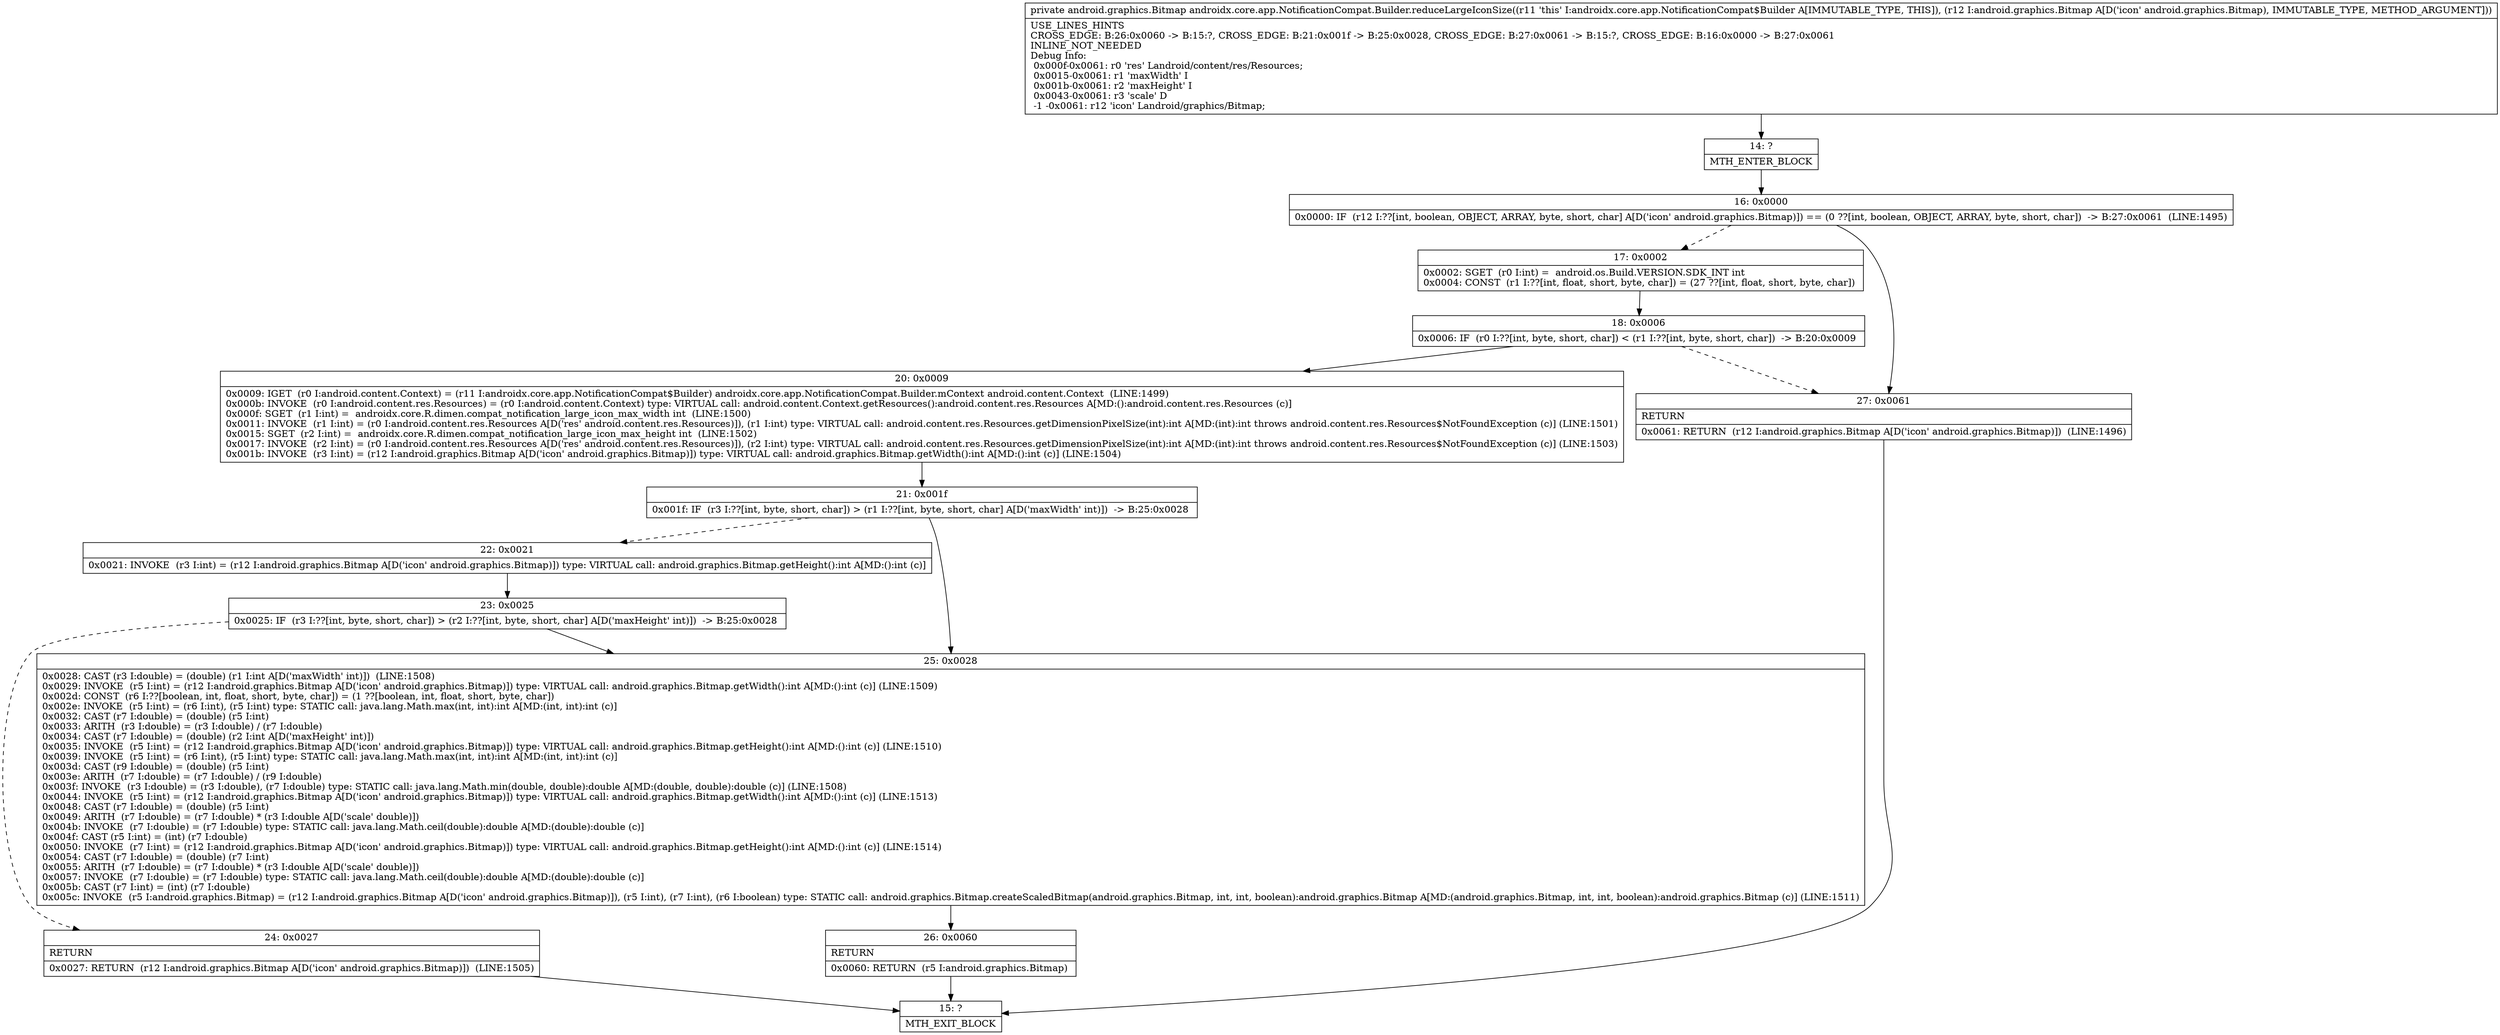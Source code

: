 digraph "CFG forandroidx.core.app.NotificationCompat.Builder.reduceLargeIconSize(Landroid\/graphics\/Bitmap;)Landroid\/graphics\/Bitmap;" {
Node_14 [shape=record,label="{14\:\ ?|MTH_ENTER_BLOCK\l}"];
Node_16 [shape=record,label="{16\:\ 0x0000|0x0000: IF  (r12 I:??[int, boolean, OBJECT, ARRAY, byte, short, char] A[D('icon' android.graphics.Bitmap)]) == (0 ??[int, boolean, OBJECT, ARRAY, byte, short, char])  \-\> B:27:0x0061  (LINE:1495)\l}"];
Node_17 [shape=record,label="{17\:\ 0x0002|0x0002: SGET  (r0 I:int) =  android.os.Build.VERSION.SDK_INT int \l0x0004: CONST  (r1 I:??[int, float, short, byte, char]) = (27 ??[int, float, short, byte, char]) \l}"];
Node_18 [shape=record,label="{18\:\ 0x0006|0x0006: IF  (r0 I:??[int, byte, short, char]) \< (r1 I:??[int, byte, short, char])  \-\> B:20:0x0009 \l}"];
Node_20 [shape=record,label="{20\:\ 0x0009|0x0009: IGET  (r0 I:android.content.Context) = (r11 I:androidx.core.app.NotificationCompat$Builder) androidx.core.app.NotificationCompat.Builder.mContext android.content.Context  (LINE:1499)\l0x000b: INVOKE  (r0 I:android.content.res.Resources) = (r0 I:android.content.Context) type: VIRTUAL call: android.content.Context.getResources():android.content.res.Resources A[MD:():android.content.res.Resources (c)]\l0x000f: SGET  (r1 I:int) =  androidx.core.R.dimen.compat_notification_large_icon_max_width int  (LINE:1500)\l0x0011: INVOKE  (r1 I:int) = (r0 I:android.content.res.Resources A[D('res' android.content.res.Resources)]), (r1 I:int) type: VIRTUAL call: android.content.res.Resources.getDimensionPixelSize(int):int A[MD:(int):int throws android.content.res.Resources$NotFoundException (c)] (LINE:1501)\l0x0015: SGET  (r2 I:int) =  androidx.core.R.dimen.compat_notification_large_icon_max_height int  (LINE:1502)\l0x0017: INVOKE  (r2 I:int) = (r0 I:android.content.res.Resources A[D('res' android.content.res.Resources)]), (r2 I:int) type: VIRTUAL call: android.content.res.Resources.getDimensionPixelSize(int):int A[MD:(int):int throws android.content.res.Resources$NotFoundException (c)] (LINE:1503)\l0x001b: INVOKE  (r3 I:int) = (r12 I:android.graphics.Bitmap A[D('icon' android.graphics.Bitmap)]) type: VIRTUAL call: android.graphics.Bitmap.getWidth():int A[MD:():int (c)] (LINE:1504)\l}"];
Node_21 [shape=record,label="{21\:\ 0x001f|0x001f: IF  (r3 I:??[int, byte, short, char]) \> (r1 I:??[int, byte, short, char] A[D('maxWidth' int)])  \-\> B:25:0x0028 \l}"];
Node_22 [shape=record,label="{22\:\ 0x0021|0x0021: INVOKE  (r3 I:int) = (r12 I:android.graphics.Bitmap A[D('icon' android.graphics.Bitmap)]) type: VIRTUAL call: android.graphics.Bitmap.getHeight():int A[MD:():int (c)]\l}"];
Node_23 [shape=record,label="{23\:\ 0x0025|0x0025: IF  (r3 I:??[int, byte, short, char]) \> (r2 I:??[int, byte, short, char] A[D('maxHeight' int)])  \-\> B:25:0x0028 \l}"];
Node_24 [shape=record,label="{24\:\ 0x0027|RETURN\l|0x0027: RETURN  (r12 I:android.graphics.Bitmap A[D('icon' android.graphics.Bitmap)])  (LINE:1505)\l}"];
Node_15 [shape=record,label="{15\:\ ?|MTH_EXIT_BLOCK\l}"];
Node_25 [shape=record,label="{25\:\ 0x0028|0x0028: CAST (r3 I:double) = (double) (r1 I:int A[D('maxWidth' int)])  (LINE:1508)\l0x0029: INVOKE  (r5 I:int) = (r12 I:android.graphics.Bitmap A[D('icon' android.graphics.Bitmap)]) type: VIRTUAL call: android.graphics.Bitmap.getWidth():int A[MD:():int (c)] (LINE:1509)\l0x002d: CONST  (r6 I:??[boolean, int, float, short, byte, char]) = (1 ??[boolean, int, float, short, byte, char]) \l0x002e: INVOKE  (r5 I:int) = (r6 I:int), (r5 I:int) type: STATIC call: java.lang.Math.max(int, int):int A[MD:(int, int):int (c)]\l0x0032: CAST (r7 I:double) = (double) (r5 I:int) \l0x0033: ARITH  (r3 I:double) = (r3 I:double) \/ (r7 I:double) \l0x0034: CAST (r7 I:double) = (double) (r2 I:int A[D('maxHeight' int)]) \l0x0035: INVOKE  (r5 I:int) = (r12 I:android.graphics.Bitmap A[D('icon' android.graphics.Bitmap)]) type: VIRTUAL call: android.graphics.Bitmap.getHeight():int A[MD:():int (c)] (LINE:1510)\l0x0039: INVOKE  (r5 I:int) = (r6 I:int), (r5 I:int) type: STATIC call: java.lang.Math.max(int, int):int A[MD:(int, int):int (c)]\l0x003d: CAST (r9 I:double) = (double) (r5 I:int) \l0x003e: ARITH  (r7 I:double) = (r7 I:double) \/ (r9 I:double) \l0x003f: INVOKE  (r3 I:double) = (r3 I:double), (r7 I:double) type: STATIC call: java.lang.Math.min(double, double):double A[MD:(double, double):double (c)] (LINE:1508)\l0x0044: INVOKE  (r5 I:int) = (r12 I:android.graphics.Bitmap A[D('icon' android.graphics.Bitmap)]) type: VIRTUAL call: android.graphics.Bitmap.getWidth():int A[MD:():int (c)] (LINE:1513)\l0x0048: CAST (r7 I:double) = (double) (r5 I:int) \l0x0049: ARITH  (r7 I:double) = (r7 I:double) * (r3 I:double A[D('scale' double)]) \l0x004b: INVOKE  (r7 I:double) = (r7 I:double) type: STATIC call: java.lang.Math.ceil(double):double A[MD:(double):double (c)]\l0x004f: CAST (r5 I:int) = (int) (r7 I:double) \l0x0050: INVOKE  (r7 I:int) = (r12 I:android.graphics.Bitmap A[D('icon' android.graphics.Bitmap)]) type: VIRTUAL call: android.graphics.Bitmap.getHeight():int A[MD:():int (c)] (LINE:1514)\l0x0054: CAST (r7 I:double) = (double) (r7 I:int) \l0x0055: ARITH  (r7 I:double) = (r7 I:double) * (r3 I:double A[D('scale' double)]) \l0x0057: INVOKE  (r7 I:double) = (r7 I:double) type: STATIC call: java.lang.Math.ceil(double):double A[MD:(double):double (c)]\l0x005b: CAST (r7 I:int) = (int) (r7 I:double) \l0x005c: INVOKE  (r5 I:android.graphics.Bitmap) = (r12 I:android.graphics.Bitmap A[D('icon' android.graphics.Bitmap)]), (r5 I:int), (r7 I:int), (r6 I:boolean) type: STATIC call: android.graphics.Bitmap.createScaledBitmap(android.graphics.Bitmap, int, int, boolean):android.graphics.Bitmap A[MD:(android.graphics.Bitmap, int, int, boolean):android.graphics.Bitmap (c)] (LINE:1511)\l}"];
Node_26 [shape=record,label="{26\:\ 0x0060|RETURN\l|0x0060: RETURN  (r5 I:android.graphics.Bitmap) \l}"];
Node_27 [shape=record,label="{27\:\ 0x0061|RETURN\l|0x0061: RETURN  (r12 I:android.graphics.Bitmap A[D('icon' android.graphics.Bitmap)])  (LINE:1496)\l}"];
MethodNode[shape=record,label="{private android.graphics.Bitmap androidx.core.app.NotificationCompat.Builder.reduceLargeIconSize((r11 'this' I:androidx.core.app.NotificationCompat$Builder A[IMMUTABLE_TYPE, THIS]), (r12 I:android.graphics.Bitmap A[D('icon' android.graphics.Bitmap), IMMUTABLE_TYPE, METHOD_ARGUMENT]))  | USE_LINES_HINTS\lCROSS_EDGE: B:26:0x0060 \-\> B:15:?, CROSS_EDGE: B:21:0x001f \-\> B:25:0x0028, CROSS_EDGE: B:27:0x0061 \-\> B:15:?, CROSS_EDGE: B:16:0x0000 \-\> B:27:0x0061\lINLINE_NOT_NEEDED\lDebug Info:\l  0x000f\-0x0061: r0 'res' Landroid\/content\/res\/Resources;\l  0x0015\-0x0061: r1 'maxWidth' I\l  0x001b\-0x0061: r2 'maxHeight' I\l  0x0043\-0x0061: r3 'scale' D\l  \-1 \-0x0061: r12 'icon' Landroid\/graphics\/Bitmap;\l}"];
MethodNode -> Node_14;Node_14 -> Node_16;
Node_16 -> Node_17[style=dashed];
Node_16 -> Node_27;
Node_17 -> Node_18;
Node_18 -> Node_20;
Node_18 -> Node_27[style=dashed];
Node_20 -> Node_21;
Node_21 -> Node_22[style=dashed];
Node_21 -> Node_25;
Node_22 -> Node_23;
Node_23 -> Node_24[style=dashed];
Node_23 -> Node_25;
Node_24 -> Node_15;
Node_25 -> Node_26;
Node_26 -> Node_15;
Node_27 -> Node_15;
}

